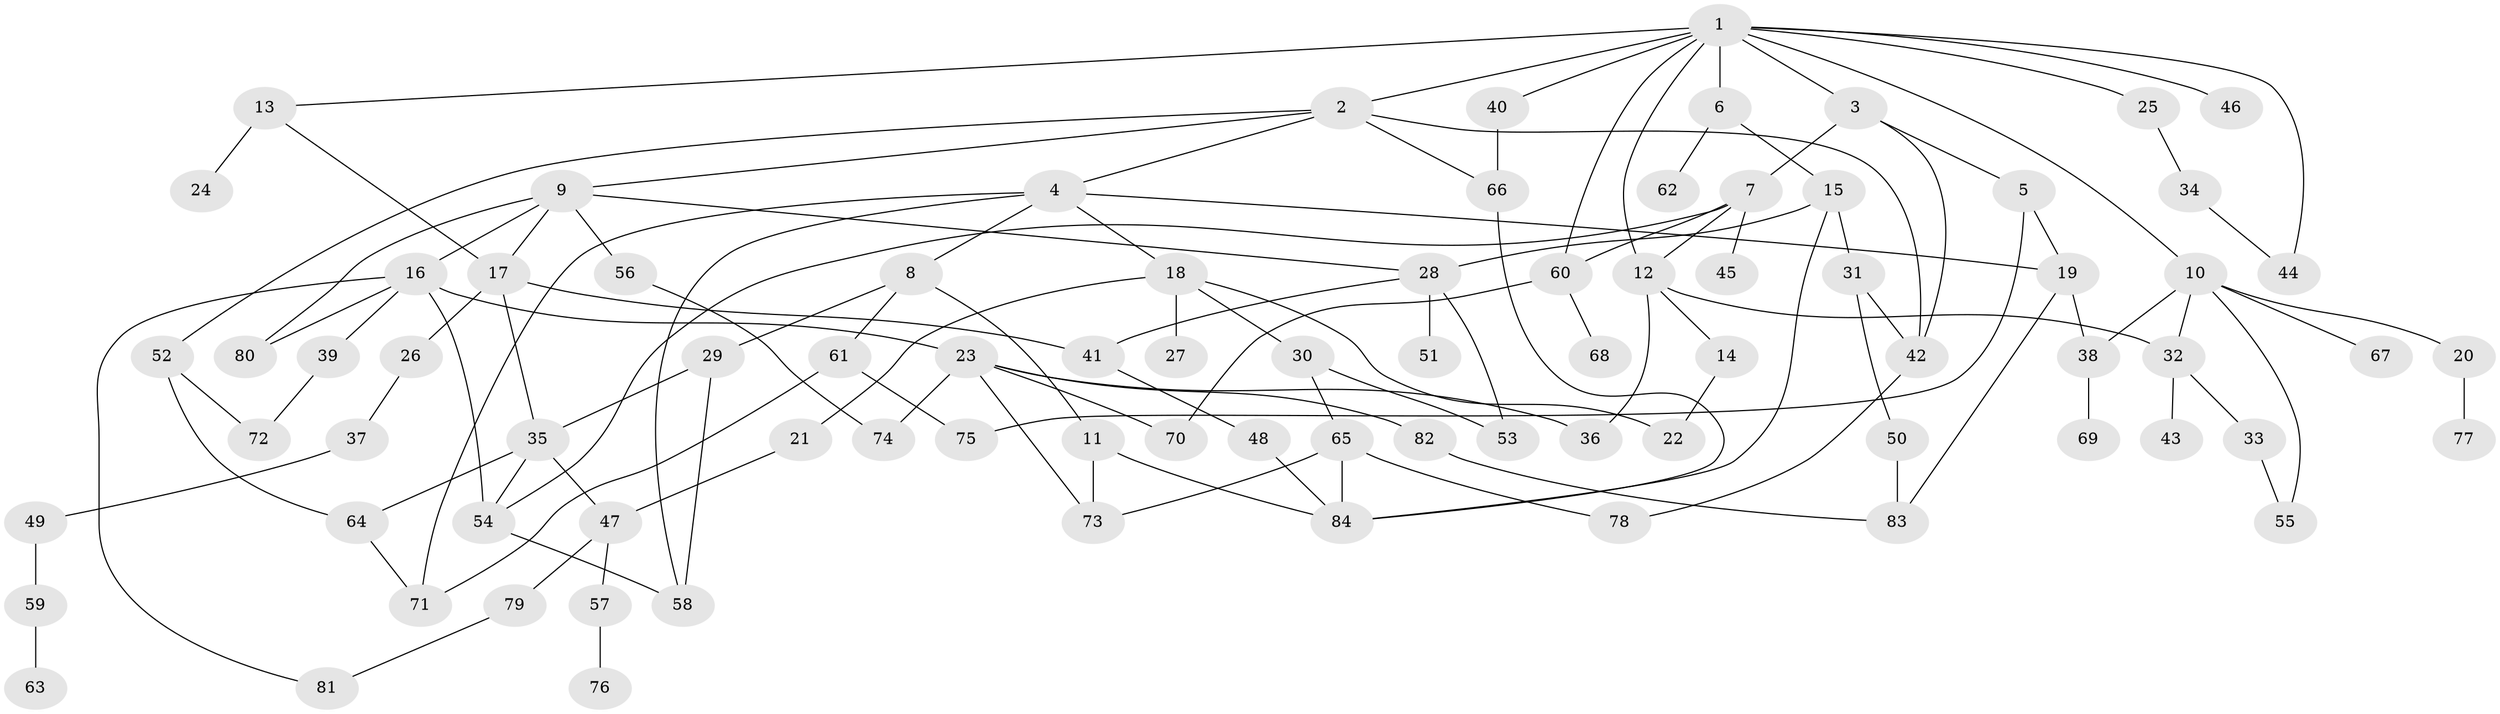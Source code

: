 // coarse degree distribution, {6: 0.06896551724137931, 5: 0.15517241379310345, 3: 0.13793103448275862, 4: 0.13793103448275862, 2: 0.29310344827586204, 1: 0.1724137931034483, 10: 0.017241379310344827, 7: 0.017241379310344827}
// Generated by graph-tools (version 1.1) at 2025/36/03/04/25 23:36:06]
// undirected, 84 vertices, 123 edges
graph export_dot {
  node [color=gray90,style=filled];
  1;
  2;
  3;
  4;
  5;
  6;
  7;
  8;
  9;
  10;
  11;
  12;
  13;
  14;
  15;
  16;
  17;
  18;
  19;
  20;
  21;
  22;
  23;
  24;
  25;
  26;
  27;
  28;
  29;
  30;
  31;
  32;
  33;
  34;
  35;
  36;
  37;
  38;
  39;
  40;
  41;
  42;
  43;
  44;
  45;
  46;
  47;
  48;
  49;
  50;
  51;
  52;
  53;
  54;
  55;
  56;
  57;
  58;
  59;
  60;
  61;
  62;
  63;
  64;
  65;
  66;
  67;
  68;
  69;
  70;
  71;
  72;
  73;
  74;
  75;
  76;
  77;
  78;
  79;
  80;
  81;
  82;
  83;
  84;
  1 -- 2;
  1 -- 3;
  1 -- 6;
  1 -- 10;
  1 -- 12;
  1 -- 13;
  1 -- 25;
  1 -- 40;
  1 -- 46;
  1 -- 60;
  1 -- 44;
  2 -- 4;
  2 -- 9;
  2 -- 42;
  2 -- 52;
  2 -- 66;
  3 -- 5;
  3 -- 7;
  3 -- 42;
  4 -- 8;
  4 -- 18;
  4 -- 58;
  4 -- 71;
  4 -- 19;
  5 -- 19;
  5 -- 75;
  6 -- 15;
  6 -- 62;
  7 -- 45;
  7 -- 60;
  7 -- 54;
  7 -- 12;
  8 -- 11;
  8 -- 29;
  8 -- 61;
  9 -- 16;
  9 -- 56;
  9 -- 80;
  9 -- 17;
  9 -- 28;
  10 -- 20;
  10 -- 32;
  10 -- 67;
  10 -- 55;
  10 -- 38;
  11 -- 73;
  11 -- 84;
  12 -- 14;
  12 -- 32;
  12 -- 36;
  13 -- 17;
  13 -- 24;
  14 -- 22;
  15 -- 28;
  15 -- 31;
  15 -- 84;
  16 -- 23;
  16 -- 39;
  16 -- 81;
  16 -- 54;
  16 -- 80;
  17 -- 26;
  17 -- 35;
  17 -- 41;
  18 -- 21;
  18 -- 27;
  18 -- 30;
  18 -- 22;
  19 -- 38;
  19 -- 83;
  20 -- 77;
  21 -- 47;
  23 -- 36;
  23 -- 82;
  23 -- 70;
  23 -- 74;
  23 -- 73;
  25 -- 34;
  26 -- 37;
  28 -- 51;
  28 -- 53;
  28 -- 41;
  29 -- 35;
  29 -- 58;
  30 -- 53;
  30 -- 65;
  31 -- 50;
  31 -- 42;
  32 -- 33;
  32 -- 43;
  33 -- 55;
  34 -- 44;
  35 -- 47;
  35 -- 54;
  35 -- 64;
  37 -- 49;
  38 -- 69;
  39 -- 72;
  40 -- 66;
  41 -- 48;
  42 -- 78;
  47 -- 57;
  47 -- 79;
  48 -- 84;
  49 -- 59;
  50 -- 83;
  52 -- 72;
  52 -- 64;
  54 -- 58;
  56 -- 74;
  57 -- 76;
  59 -- 63;
  60 -- 68;
  60 -- 70;
  61 -- 75;
  61 -- 71;
  64 -- 71;
  65 -- 78;
  65 -- 73;
  65 -- 84;
  66 -- 84;
  79 -- 81;
  82 -- 83;
}
